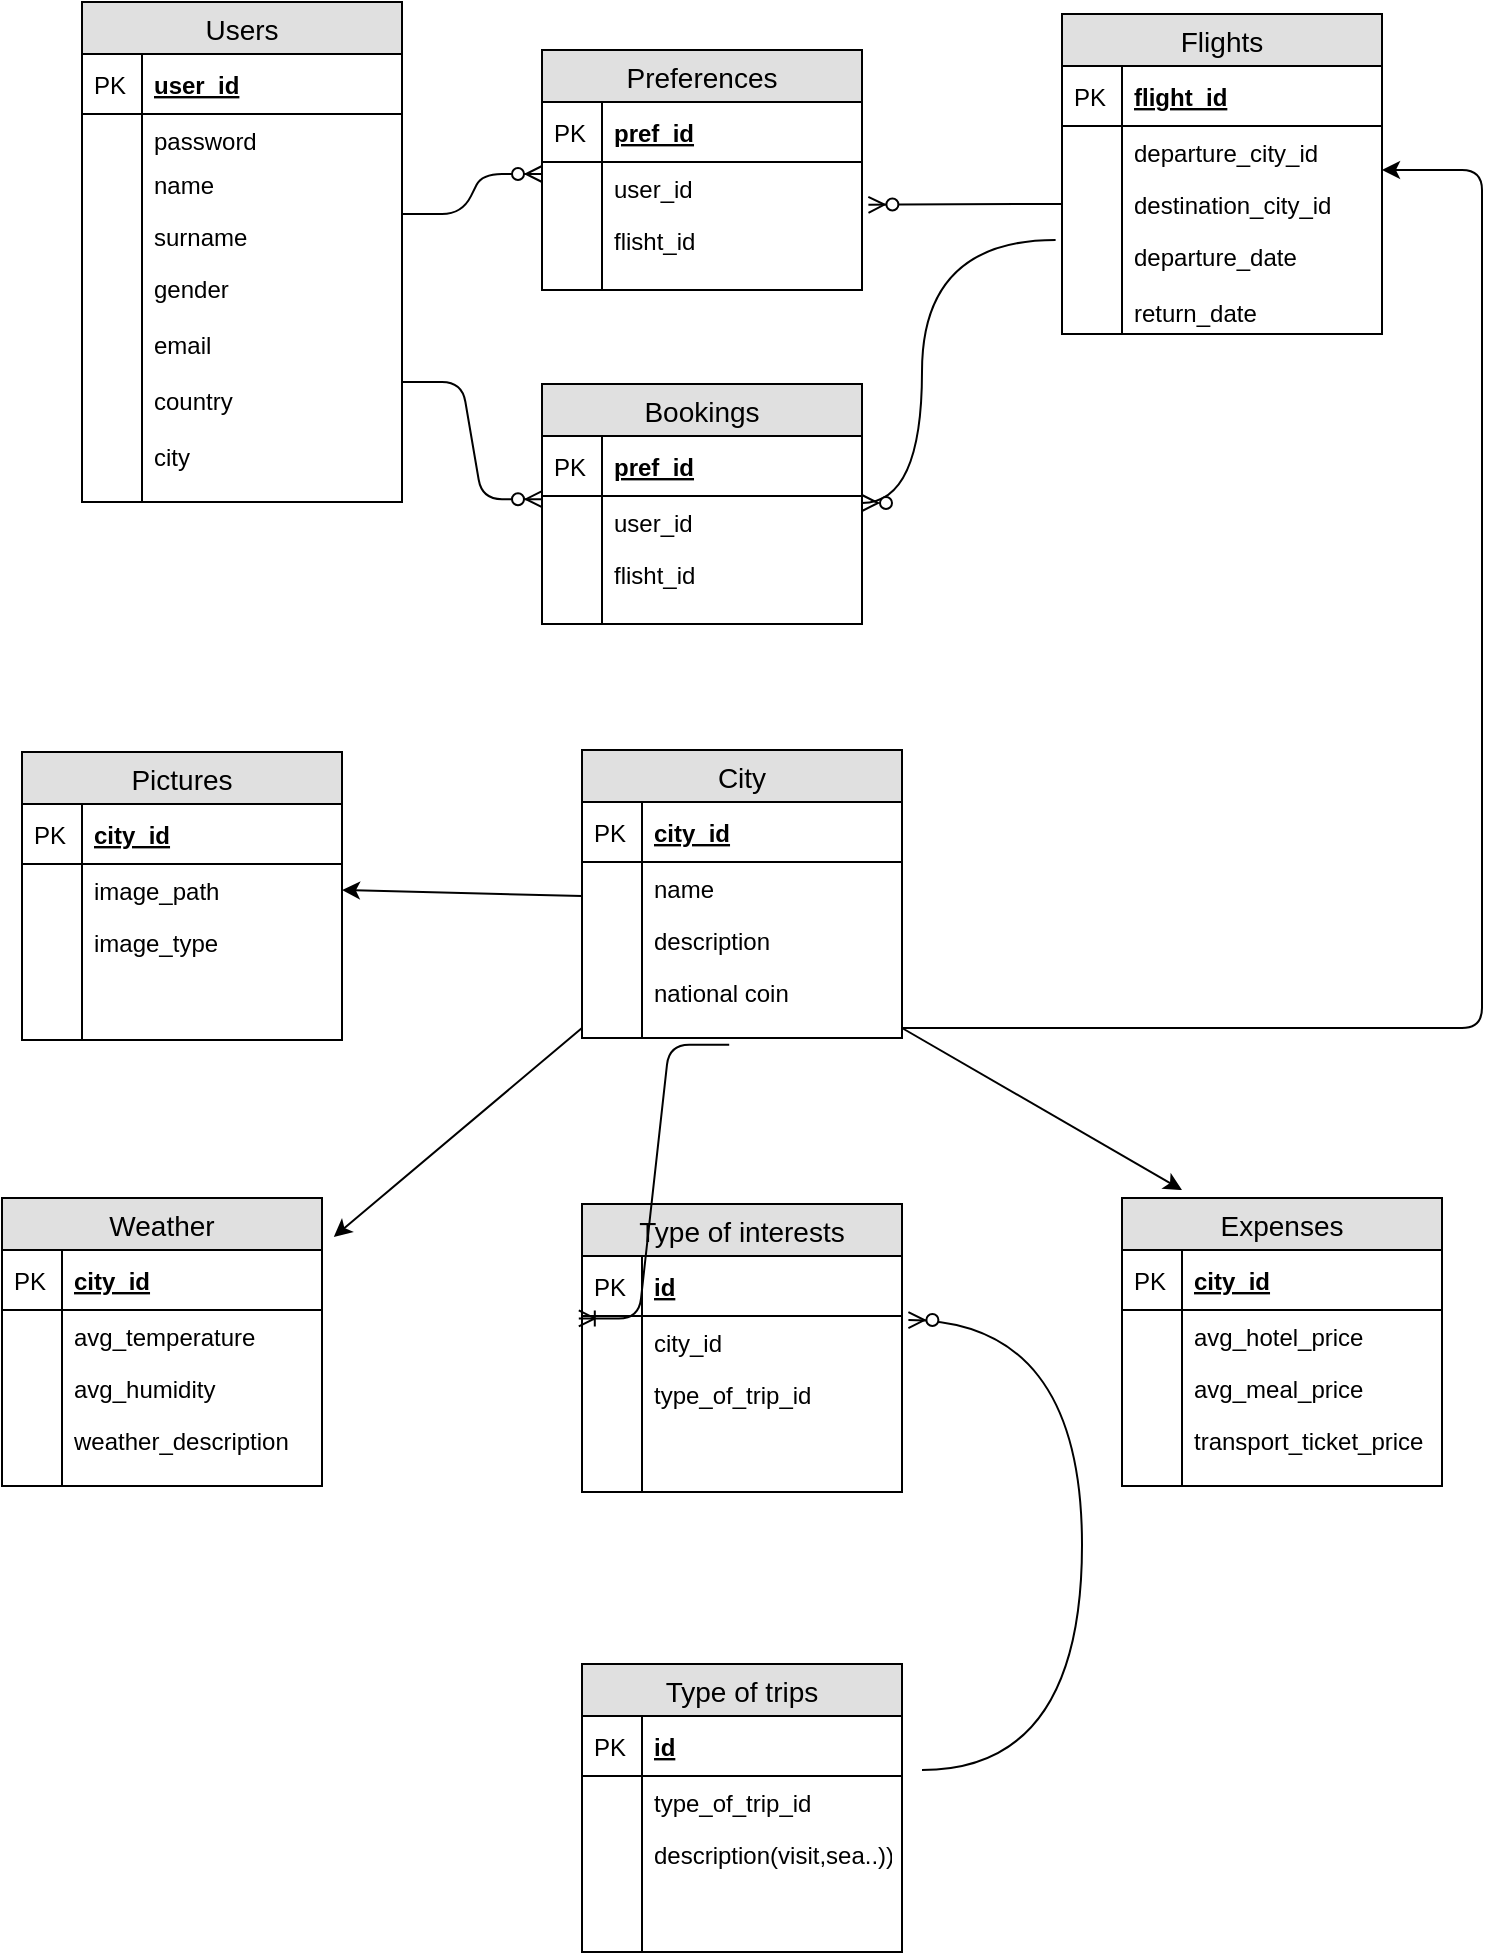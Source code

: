 <mxfile version="10.6.1" type="github"><diagram id="uZZvpH7eT4qWr32Du0YV" name="Page-1"><mxGraphModel dx="1014" dy="533" grid="1" gridSize="10" guides="1" tooltips="1" connect="1" arrows="1" fold="1" page="1" pageScale="1" pageWidth="850" pageHeight="1100" math="0" shadow="0"><root><mxCell id="0"/><mxCell id="1" parent="0"/><mxCell id="vDoMKCP4QhVH-nQH1skI-1" value="Users" style="swimlane;fontStyle=0;childLayout=stackLayout;horizontal=1;startSize=26;fillColor=#e0e0e0;horizontalStack=0;resizeParent=1;resizeParentMax=0;resizeLast=0;collapsible=1;marginBottom=0;swimlaneFillColor=#ffffff;align=center;fontSize=14;" vertex="1" parent="1"><mxGeometry x="140" y="76" width="160" height="250" as="geometry"/></mxCell><mxCell id="vDoMKCP4QhVH-nQH1skI-2" value="user_id" style="shape=partialRectangle;top=0;left=0;right=0;bottom=1;align=left;verticalAlign=middle;fillColor=none;spacingLeft=34;spacingRight=4;overflow=hidden;rotatable=0;points=[[0,0.5],[1,0.5]];portConstraint=eastwest;dropTarget=0;fontStyle=5;fontSize=12;" vertex="1" parent="vDoMKCP4QhVH-nQH1skI-1"><mxGeometry y="26" width="160" height="30" as="geometry"/></mxCell><mxCell id="vDoMKCP4QhVH-nQH1skI-3" value="PK" style="shape=partialRectangle;top=0;left=0;bottom=0;fillColor=none;align=left;verticalAlign=middle;spacingLeft=4;spacingRight=4;overflow=hidden;rotatable=0;points=[];portConstraint=eastwest;part=1;fontSize=12;" vertex="1" connectable="0" parent="vDoMKCP4QhVH-nQH1skI-2"><mxGeometry width="30" height="30" as="geometry"/></mxCell><mxCell id="vDoMKCP4QhVH-nQH1skI-4" value="password" style="shape=partialRectangle;top=0;left=0;right=0;bottom=0;align=left;verticalAlign=top;fillColor=none;spacingLeft=34;spacingRight=4;overflow=hidden;rotatable=0;points=[[0,0.5],[1,0.5]];portConstraint=eastwest;dropTarget=0;fontSize=12;" vertex="1" parent="vDoMKCP4QhVH-nQH1skI-1"><mxGeometry y="56" width="160" height="22" as="geometry"/></mxCell><mxCell id="vDoMKCP4QhVH-nQH1skI-5" value="" style="shape=partialRectangle;top=0;left=0;bottom=0;fillColor=none;align=left;verticalAlign=top;spacingLeft=4;spacingRight=4;overflow=hidden;rotatable=0;points=[];portConstraint=eastwest;part=1;fontSize=12;" vertex="1" connectable="0" parent="vDoMKCP4QhVH-nQH1skI-4"><mxGeometry width="30" height="22" as="geometry"/></mxCell><mxCell id="vDoMKCP4QhVH-nQH1skI-6" value="name" style="shape=partialRectangle;top=0;left=0;right=0;bottom=0;align=left;verticalAlign=top;fillColor=none;spacingLeft=34;spacingRight=4;overflow=hidden;rotatable=0;points=[[0,0.5],[1,0.5]];portConstraint=eastwest;dropTarget=0;fontSize=12;" vertex="1" parent="vDoMKCP4QhVH-nQH1skI-1"><mxGeometry y="78" width="160" height="26" as="geometry"/></mxCell><mxCell id="vDoMKCP4QhVH-nQH1skI-7" value="" style="shape=partialRectangle;top=0;left=0;bottom=0;fillColor=none;align=left;verticalAlign=top;spacingLeft=4;spacingRight=4;overflow=hidden;rotatable=0;points=[];portConstraint=eastwest;part=1;fontSize=12;" vertex="1" connectable="0" parent="vDoMKCP4QhVH-nQH1skI-6"><mxGeometry width="30" height="26" as="geometry"/></mxCell><mxCell id="vDoMKCP4QhVH-nQH1skI-8" value="surname" style="shape=partialRectangle;top=0;left=0;right=0;bottom=0;align=left;verticalAlign=top;fillColor=none;spacingLeft=34;spacingRight=4;overflow=hidden;rotatable=0;points=[[0,0.5],[1,0.5]];portConstraint=eastwest;dropTarget=0;fontSize=12;" vertex="1" parent="vDoMKCP4QhVH-nQH1skI-1"><mxGeometry y="104" width="160" height="26" as="geometry"/></mxCell><mxCell id="vDoMKCP4QhVH-nQH1skI-9" value="" style="shape=partialRectangle;top=0;left=0;bottom=0;fillColor=none;align=left;verticalAlign=top;spacingLeft=4;spacingRight=4;overflow=hidden;rotatable=0;points=[];portConstraint=eastwest;part=1;fontSize=12;" vertex="1" connectable="0" parent="vDoMKCP4QhVH-nQH1skI-8"><mxGeometry width="30" height="26" as="geometry"/></mxCell><mxCell id="vDoMKCP4QhVH-nQH1skI-10" value="gender&#10;&#10;email&#10;&#10;country&#10;&#10;city&#10;" style="shape=partialRectangle;top=0;left=0;right=0;bottom=0;align=left;verticalAlign=top;fillColor=none;spacingLeft=34;spacingRight=4;overflow=hidden;rotatable=0;points=[[0,0.5],[1,0.5]];portConstraint=eastwest;dropTarget=0;fontSize=12;" vertex="1" parent="vDoMKCP4QhVH-nQH1skI-1"><mxGeometry y="130" width="160" height="120" as="geometry"/></mxCell><mxCell id="vDoMKCP4QhVH-nQH1skI-11" value="" style="shape=partialRectangle;top=0;left=0;bottom=0;fillColor=none;align=left;verticalAlign=top;spacingLeft=4;spacingRight=4;overflow=hidden;rotatable=0;points=[];portConstraint=eastwest;part=1;fontSize=12;" vertex="1" connectable="0" parent="vDoMKCP4QhVH-nQH1skI-10"><mxGeometry width="30" height="120" as="geometry"/></mxCell><mxCell id="vDoMKCP4QhVH-nQH1skI-12" value="Preferences" style="swimlane;fontStyle=0;childLayout=stackLayout;horizontal=1;startSize=26;fillColor=#e0e0e0;horizontalStack=0;resizeParent=1;resizeParentMax=0;resizeLast=0;collapsible=1;marginBottom=0;swimlaneFillColor=#ffffff;align=center;fontSize=14;" vertex="1" parent="1"><mxGeometry x="370" y="100" width="160" height="120" as="geometry"/></mxCell><mxCell id="vDoMKCP4QhVH-nQH1skI-13" value="pref_id" style="shape=partialRectangle;top=0;left=0;right=0;bottom=1;align=left;verticalAlign=middle;fillColor=none;spacingLeft=34;spacingRight=4;overflow=hidden;rotatable=0;points=[[0,0.5],[1,0.5]];portConstraint=eastwest;dropTarget=0;fontStyle=5;fontSize=12;" vertex="1" parent="vDoMKCP4QhVH-nQH1skI-12"><mxGeometry y="26" width="160" height="30" as="geometry"/></mxCell><mxCell id="vDoMKCP4QhVH-nQH1skI-14" value="PK" style="shape=partialRectangle;top=0;left=0;bottom=0;fillColor=none;align=left;verticalAlign=middle;spacingLeft=4;spacingRight=4;overflow=hidden;rotatable=0;points=[];portConstraint=eastwest;part=1;fontSize=12;" vertex="1" connectable="0" parent="vDoMKCP4QhVH-nQH1skI-13"><mxGeometry width="30" height="30" as="geometry"/></mxCell><mxCell id="vDoMKCP4QhVH-nQH1skI-15" value="user_id" style="shape=partialRectangle;top=0;left=0;right=0;bottom=0;align=left;verticalAlign=top;fillColor=none;spacingLeft=34;spacingRight=4;overflow=hidden;rotatable=0;points=[[0,0.5],[1,0.5]];portConstraint=eastwest;dropTarget=0;fontSize=12;" vertex="1" parent="vDoMKCP4QhVH-nQH1skI-12"><mxGeometry y="56" width="160" height="26" as="geometry"/></mxCell><mxCell id="vDoMKCP4QhVH-nQH1skI-16" value="" style="shape=partialRectangle;top=0;left=0;bottom=0;fillColor=none;align=left;verticalAlign=top;spacingLeft=4;spacingRight=4;overflow=hidden;rotatable=0;points=[];portConstraint=eastwest;part=1;fontSize=12;" vertex="1" connectable="0" parent="vDoMKCP4QhVH-nQH1skI-15"><mxGeometry width="30" height="26" as="geometry"/></mxCell><mxCell id="vDoMKCP4QhVH-nQH1skI-17" value="flisht_id" style="shape=partialRectangle;top=0;left=0;right=0;bottom=0;align=left;verticalAlign=top;fillColor=none;spacingLeft=34;spacingRight=4;overflow=hidden;rotatable=0;points=[[0,0.5],[1,0.5]];portConstraint=eastwest;dropTarget=0;fontSize=12;" vertex="1" parent="vDoMKCP4QhVH-nQH1skI-12"><mxGeometry y="82" width="160" height="26" as="geometry"/></mxCell><mxCell id="vDoMKCP4QhVH-nQH1skI-18" value="" style="shape=partialRectangle;top=0;left=0;bottom=0;fillColor=none;align=left;verticalAlign=top;spacingLeft=4;spacingRight=4;overflow=hidden;rotatable=0;points=[];portConstraint=eastwest;part=1;fontSize=12;" vertex="1" connectable="0" parent="vDoMKCP4QhVH-nQH1skI-17"><mxGeometry width="30" height="26" as="geometry"/></mxCell><mxCell id="vDoMKCP4QhVH-nQH1skI-19" value="" style="shape=partialRectangle;top=0;left=0;right=0;bottom=0;align=left;verticalAlign=top;fillColor=none;spacingLeft=34;spacingRight=4;overflow=hidden;rotatable=0;points=[[0,0.5],[1,0.5]];portConstraint=eastwest;dropTarget=0;fontSize=12;" vertex="1" parent="vDoMKCP4QhVH-nQH1skI-12"><mxGeometry y="108" width="160" height="2" as="geometry"/></mxCell><mxCell id="vDoMKCP4QhVH-nQH1skI-20" value="" style="shape=partialRectangle;top=0;left=0;bottom=0;fillColor=none;align=left;verticalAlign=top;spacingLeft=4;spacingRight=4;overflow=hidden;rotatable=0;points=[];portConstraint=eastwest;part=1;fontSize=12;" vertex="1" connectable="0" parent="vDoMKCP4QhVH-nQH1skI-19"><mxGeometry width="30" height="2" as="geometry"/></mxCell><mxCell id="vDoMKCP4QhVH-nQH1skI-21" value="" style="shape=partialRectangle;top=0;left=0;right=0;bottom=0;align=left;verticalAlign=top;fillColor=none;spacingLeft=34;spacingRight=4;overflow=hidden;rotatable=0;points=[[0,0.5],[1,0.5]];portConstraint=eastwest;dropTarget=0;fontSize=12;" vertex="1" parent="vDoMKCP4QhVH-nQH1skI-12"><mxGeometry y="110" width="160" height="10" as="geometry"/></mxCell><mxCell id="vDoMKCP4QhVH-nQH1skI-22" value="" style="shape=partialRectangle;top=0;left=0;bottom=0;fillColor=none;align=left;verticalAlign=top;spacingLeft=4;spacingRight=4;overflow=hidden;rotatable=0;points=[];portConstraint=eastwest;part=1;fontSize=12;" vertex="1" connectable="0" parent="vDoMKCP4QhVH-nQH1skI-21"><mxGeometry width="30" height="10" as="geometry"/></mxCell><mxCell id="vDoMKCP4QhVH-nQH1skI-23" value="Flights" style="swimlane;fontStyle=0;childLayout=stackLayout;horizontal=1;startSize=26;fillColor=#e0e0e0;horizontalStack=0;resizeParent=1;resizeParentMax=0;resizeLast=0;collapsible=1;marginBottom=0;swimlaneFillColor=#ffffff;align=center;fontSize=14;" vertex="1" parent="1"><mxGeometry x="630" y="82" width="160" height="160" as="geometry"/></mxCell><mxCell id="vDoMKCP4QhVH-nQH1skI-24" value="flight_id" style="shape=partialRectangle;top=0;left=0;right=0;bottom=1;align=left;verticalAlign=middle;fillColor=none;spacingLeft=34;spacingRight=4;overflow=hidden;rotatable=0;points=[[0,0.5],[1,0.5]];portConstraint=eastwest;dropTarget=0;fontStyle=5;fontSize=12;" vertex="1" parent="vDoMKCP4QhVH-nQH1skI-23"><mxGeometry y="26" width="160" height="30" as="geometry"/></mxCell><mxCell id="vDoMKCP4QhVH-nQH1skI-25" value="PK" style="shape=partialRectangle;top=0;left=0;bottom=0;fillColor=none;align=left;verticalAlign=middle;spacingLeft=4;spacingRight=4;overflow=hidden;rotatable=0;points=[];portConstraint=eastwest;part=1;fontSize=12;" vertex="1" connectable="0" parent="vDoMKCP4QhVH-nQH1skI-24"><mxGeometry width="30" height="30" as="geometry"/></mxCell><mxCell id="vDoMKCP4QhVH-nQH1skI-26" value="departure_city_id" style="shape=partialRectangle;top=0;left=0;right=0;bottom=0;align=left;verticalAlign=top;fillColor=none;spacingLeft=34;spacingRight=4;overflow=hidden;rotatable=0;points=[[0,0.5],[1,0.5]];portConstraint=eastwest;dropTarget=0;fontSize=12;" vertex="1" parent="vDoMKCP4QhVH-nQH1skI-23"><mxGeometry y="56" width="160" height="26" as="geometry"/></mxCell><mxCell id="vDoMKCP4QhVH-nQH1skI-27" value="" style="shape=partialRectangle;top=0;left=0;bottom=0;fillColor=none;align=left;verticalAlign=top;spacingLeft=4;spacingRight=4;overflow=hidden;rotatable=0;points=[];portConstraint=eastwest;part=1;fontSize=12;" vertex="1" connectable="0" parent="vDoMKCP4QhVH-nQH1skI-26"><mxGeometry width="30" height="26" as="geometry"/></mxCell><mxCell id="vDoMKCP4QhVH-nQH1skI-28" value="destination_city_id" style="shape=partialRectangle;top=0;left=0;right=0;bottom=0;align=left;verticalAlign=top;fillColor=none;spacingLeft=34;spacingRight=4;overflow=hidden;rotatable=0;points=[[0,0.5],[1,0.5]];portConstraint=eastwest;dropTarget=0;fontSize=12;" vertex="1" parent="vDoMKCP4QhVH-nQH1skI-23"><mxGeometry y="82" width="160" height="26" as="geometry"/></mxCell><mxCell id="vDoMKCP4QhVH-nQH1skI-29" value="" style="shape=partialRectangle;top=0;left=0;bottom=0;fillColor=none;align=left;verticalAlign=top;spacingLeft=4;spacingRight=4;overflow=hidden;rotatable=0;points=[];portConstraint=eastwest;part=1;fontSize=12;" vertex="1" connectable="0" parent="vDoMKCP4QhVH-nQH1skI-28"><mxGeometry width="30" height="26" as="geometry"/></mxCell><mxCell id="vDoMKCP4QhVH-nQH1skI-30" value="departure_date&#10;&#10;return_date&#10;" style="shape=partialRectangle;top=0;left=0;right=0;bottom=0;align=left;verticalAlign=top;fillColor=none;spacingLeft=34;spacingRight=4;overflow=hidden;rotatable=0;points=[[0,0.5],[1,0.5]];portConstraint=eastwest;dropTarget=0;fontSize=12;" vertex="1" parent="vDoMKCP4QhVH-nQH1skI-23"><mxGeometry y="108" width="160" height="52" as="geometry"/></mxCell><mxCell id="vDoMKCP4QhVH-nQH1skI-31" value="" style="shape=partialRectangle;top=0;left=0;bottom=0;fillColor=none;align=left;verticalAlign=top;spacingLeft=4;spacingRight=4;overflow=hidden;rotatable=0;points=[];portConstraint=eastwest;part=1;fontSize=12;" vertex="1" connectable="0" parent="vDoMKCP4QhVH-nQH1skI-30"><mxGeometry width="30" height="52" as="geometry"/></mxCell><mxCell id="vDoMKCP4QhVH-nQH1skI-46" value="" style="edgeStyle=entityRelationEdgeStyle;fontSize=12;html=1;endArrow=ERzeroToMany;endFill=1;" edge="1" parent="1"><mxGeometry width="100" height="100" relative="1" as="geometry"><mxPoint x="300" y="182" as="sourcePoint"/><mxPoint x="370" y="162" as="targetPoint"/></mxGeometry></mxCell><mxCell id="vDoMKCP4QhVH-nQH1skI-50" value="" style="fontSize=12;html=1;endArrow=ERzeroToMany;endFill=1;edgeStyle=orthogonalEdgeStyle;curved=1;entryX=1.02;entryY=0.823;entryDx=0;entryDy=0;entryPerimeter=0;exitX=0;exitY=0.5;exitDx=0;exitDy=0;" edge="1" parent="1" source="vDoMKCP4QhVH-nQH1skI-28" target="vDoMKCP4QhVH-nQH1skI-15"><mxGeometry width="100" height="100" relative="1" as="geometry"><mxPoint x="540" y="340" as="sourcePoint"/><mxPoint x="560" y="290" as="targetPoint"/><Array as="points"><mxPoint x="570" y="177"/><mxPoint x="570" y="177"/></Array></mxGeometry></mxCell><mxCell id="vDoMKCP4QhVH-nQH1skI-55" value="City" style="swimlane;fontStyle=0;childLayout=stackLayout;horizontal=1;startSize=26;fillColor=#e0e0e0;horizontalStack=0;resizeParent=1;resizeParentMax=0;resizeLast=0;collapsible=1;marginBottom=0;swimlaneFillColor=#ffffff;align=center;fontSize=14;" vertex="1" parent="1"><mxGeometry x="390" y="450" width="160" height="144" as="geometry"/></mxCell><mxCell id="vDoMKCP4QhVH-nQH1skI-56" value="city_id" style="shape=partialRectangle;top=0;left=0;right=0;bottom=1;align=left;verticalAlign=middle;fillColor=none;spacingLeft=34;spacingRight=4;overflow=hidden;rotatable=0;points=[[0,0.5],[1,0.5]];portConstraint=eastwest;dropTarget=0;fontStyle=5;fontSize=12;" vertex="1" parent="vDoMKCP4QhVH-nQH1skI-55"><mxGeometry y="26" width="160" height="30" as="geometry"/></mxCell><mxCell id="vDoMKCP4QhVH-nQH1skI-57" value="PK" style="shape=partialRectangle;top=0;left=0;bottom=0;fillColor=none;align=left;verticalAlign=middle;spacingLeft=4;spacingRight=4;overflow=hidden;rotatable=0;points=[];portConstraint=eastwest;part=1;fontSize=12;" vertex="1" connectable="0" parent="vDoMKCP4QhVH-nQH1skI-56"><mxGeometry width="30" height="30" as="geometry"/></mxCell><mxCell id="vDoMKCP4QhVH-nQH1skI-58" value="name" style="shape=partialRectangle;top=0;left=0;right=0;bottom=0;align=left;verticalAlign=top;fillColor=none;spacingLeft=34;spacingRight=4;overflow=hidden;rotatable=0;points=[[0,0.5],[1,0.5]];portConstraint=eastwest;dropTarget=0;fontSize=12;" vertex="1" parent="vDoMKCP4QhVH-nQH1skI-55"><mxGeometry y="56" width="160" height="26" as="geometry"/></mxCell><mxCell id="vDoMKCP4QhVH-nQH1skI-59" value="" style="shape=partialRectangle;top=0;left=0;bottom=0;fillColor=none;align=left;verticalAlign=top;spacingLeft=4;spacingRight=4;overflow=hidden;rotatable=0;points=[];portConstraint=eastwest;part=1;fontSize=12;" vertex="1" connectable="0" parent="vDoMKCP4QhVH-nQH1skI-58"><mxGeometry width="30" height="26" as="geometry"/></mxCell><mxCell id="vDoMKCP4QhVH-nQH1skI-60" value="description" style="shape=partialRectangle;top=0;left=0;right=0;bottom=0;align=left;verticalAlign=top;fillColor=none;spacingLeft=34;spacingRight=4;overflow=hidden;rotatable=0;points=[[0,0.5],[1,0.5]];portConstraint=eastwest;dropTarget=0;fontSize=12;" vertex="1" parent="vDoMKCP4QhVH-nQH1skI-55"><mxGeometry y="82" width="160" height="26" as="geometry"/></mxCell><mxCell id="vDoMKCP4QhVH-nQH1skI-61" value="" style="shape=partialRectangle;top=0;left=0;bottom=0;fillColor=none;align=left;verticalAlign=top;spacingLeft=4;spacingRight=4;overflow=hidden;rotatable=0;points=[];portConstraint=eastwest;part=1;fontSize=12;" vertex="1" connectable="0" parent="vDoMKCP4QhVH-nQH1skI-60"><mxGeometry width="30" height="26" as="geometry"/></mxCell><mxCell id="vDoMKCP4QhVH-nQH1skI-62" value="national coin" style="shape=partialRectangle;top=0;left=0;right=0;bottom=0;align=left;verticalAlign=top;fillColor=none;spacingLeft=34;spacingRight=4;overflow=hidden;rotatable=0;points=[[0,0.5],[1,0.5]];portConstraint=eastwest;dropTarget=0;fontSize=12;" vertex="1" parent="vDoMKCP4QhVH-nQH1skI-55"><mxGeometry y="108" width="160" height="26" as="geometry"/></mxCell><mxCell id="vDoMKCP4QhVH-nQH1skI-63" value="" style="shape=partialRectangle;top=0;left=0;bottom=0;fillColor=none;align=left;verticalAlign=top;spacingLeft=4;spacingRight=4;overflow=hidden;rotatable=0;points=[];portConstraint=eastwest;part=1;fontSize=12;" vertex="1" connectable="0" parent="vDoMKCP4QhVH-nQH1skI-62"><mxGeometry width="30" height="26" as="geometry"/></mxCell><mxCell id="vDoMKCP4QhVH-nQH1skI-64" value="" style="shape=partialRectangle;top=0;left=0;right=0;bottom=0;align=left;verticalAlign=top;fillColor=none;spacingLeft=34;spacingRight=4;overflow=hidden;rotatable=0;points=[[0,0.5],[1,0.5]];portConstraint=eastwest;dropTarget=0;fontSize=12;" vertex="1" parent="vDoMKCP4QhVH-nQH1skI-55"><mxGeometry y="134" width="160" height="10" as="geometry"/></mxCell><mxCell id="vDoMKCP4QhVH-nQH1skI-65" value="" style="shape=partialRectangle;top=0;left=0;bottom=0;fillColor=none;align=left;verticalAlign=top;spacingLeft=4;spacingRight=4;overflow=hidden;rotatable=0;points=[];portConstraint=eastwest;part=1;fontSize=12;" vertex="1" connectable="0" parent="vDoMKCP4QhVH-nQH1skI-64"><mxGeometry width="30" height="10" as="geometry"/></mxCell><mxCell id="vDoMKCP4QhVH-nQH1skI-66" value="Bookings" style="swimlane;fontStyle=0;childLayout=stackLayout;horizontal=1;startSize=26;fillColor=#e0e0e0;horizontalStack=0;resizeParent=1;resizeParentMax=0;resizeLast=0;collapsible=1;marginBottom=0;swimlaneFillColor=#ffffff;align=center;fontSize=14;" vertex="1" parent="1"><mxGeometry x="370" y="267" width="160" height="120" as="geometry"/></mxCell><mxCell id="vDoMKCP4QhVH-nQH1skI-67" value="pref_id" style="shape=partialRectangle;top=0;left=0;right=0;bottom=1;align=left;verticalAlign=middle;fillColor=none;spacingLeft=34;spacingRight=4;overflow=hidden;rotatable=0;points=[[0,0.5],[1,0.5]];portConstraint=eastwest;dropTarget=0;fontStyle=5;fontSize=12;" vertex="1" parent="vDoMKCP4QhVH-nQH1skI-66"><mxGeometry y="26" width="160" height="30" as="geometry"/></mxCell><mxCell id="vDoMKCP4QhVH-nQH1skI-68" value="PK" style="shape=partialRectangle;top=0;left=0;bottom=0;fillColor=none;align=left;verticalAlign=middle;spacingLeft=4;spacingRight=4;overflow=hidden;rotatable=0;points=[];portConstraint=eastwest;part=1;fontSize=12;" vertex="1" connectable="0" parent="vDoMKCP4QhVH-nQH1skI-67"><mxGeometry width="30" height="30" as="geometry"/></mxCell><mxCell id="vDoMKCP4QhVH-nQH1skI-69" value="user_id" style="shape=partialRectangle;top=0;left=0;right=0;bottom=0;align=left;verticalAlign=top;fillColor=none;spacingLeft=34;spacingRight=4;overflow=hidden;rotatable=0;points=[[0,0.5],[1,0.5]];portConstraint=eastwest;dropTarget=0;fontSize=12;" vertex="1" parent="vDoMKCP4QhVH-nQH1skI-66"><mxGeometry y="56" width="160" height="26" as="geometry"/></mxCell><mxCell id="vDoMKCP4QhVH-nQH1skI-70" value="" style="shape=partialRectangle;top=0;left=0;bottom=0;fillColor=none;align=left;verticalAlign=top;spacingLeft=4;spacingRight=4;overflow=hidden;rotatable=0;points=[];portConstraint=eastwest;part=1;fontSize=12;" vertex="1" connectable="0" parent="vDoMKCP4QhVH-nQH1skI-69"><mxGeometry width="30" height="26" as="geometry"/></mxCell><mxCell id="vDoMKCP4QhVH-nQH1skI-71" value="flisht_id" style="shape=partialRectangle;top=0;left=0;right=0;bottom=0;align=left;verticalAlign=top;fillColor=none;spacingLeft=34;spacingRight=4;overflow=hidden;rotatable=0;points=[[0,0.5],[1,0.5]];portConstraint=eastwest;dropTarget=0;fontSize=12;" vertex="1" parent="vDoMKCP4QhVH-nQH1skI-66"><mxGeometry y="82" width="160" height="26" as="geometry"/></mxCell><mxCell id="vDoMKCP4QhVH-nQH1skI-72" value="" style="shape=partialRectangle;top=0;left=0;bottom=0;fillColor=none;align=left;verticalAlign=top;spacingLeft=4;spacingRight=4;overflow=hidden;rotatable=0;points=[];portConstraint=eastwest;part=1;fontSize=12;" vertex="1" connectable="0" parent="vDoMKCP4QhVH-nQH1skI-71"><mxGeometry width="30" height="26" as="geometry"/></mxCell><mxCell id="vDoMKCP4QhVH-nQH1skI-73" value="" style="shape=partialRectangle;top=0;left=0;right=0;bottom=0;align=left;verticalAlign=top;fillColor=none;spacingLeft=34;spacingRight=4;overflow=hidden;rotatable=0;points=[[0,0.5],[1,0.5]];portConstraint=eastwest;dropTarget=0;fontSize=12;" vertex="1" parent="vDoMKCP4QhVH-nQH1skI-66"><mxGeometry y="108" width="160" height="2" as="geometry"/></mxCell><mxCell id="vDoMKCP4QhVH-nQH1skI-74" value="" style="shape=partialRectangle;top=0;left=0;bottom=0;fillColor=none;align=left;verticalAlign=top;spacingLeft=4;spacingRight=4;overflow=hidden;rotatable=0;points=[];portConstraint=eastwest;part=1;fontSize=12;" vertex="1" connectable="0" parent="vDoMKCP4QhVH-nQH1skI-73"><mxGeometry width="30" height="2" as="geometry"/></mxCell><mxCell id="vDoMKCP4QhVH-nQH1skI-75" value="" style="shape=partialRectangle;top=0;left=0;right=0;bottom=0;align=left;verticalAlign=top;fillColor=none;spacingLeft=34;spacingRight=4;overflow=hidden;rotatable=0;points=[[0,0.5],[1,0.5]];portConstraint=eastwest;dropTarget=0;fontSize=12;" vertex="1" parent="vDoMKCP4QhVH-nQH1skI-66"><mxGeometry y="110" width="160" height="10" as="geometry"/></mxCell><mxCell id="vDoMKCP4QhVH-nQH1skI-76" value="" style="shape=partialRectangle;top=0;left=0;bottom=0;fillColor=none;align=left;verticalAlign=top;spacingLeft=4;spacingRight=4;overflow=hidden;rotatable=0;points=[];portConstraint=eastwest;part=1;fontSize=12;" vertex="1" connectable="0" parent="vDoMKCP4QhVH-nQH1skI-75"><mxGeometry width="30" height="10" as="geometry"/></mxCell><mxCell id="vDoMKCP4QhVH-nQH1skI-77" value="" style="edgeStyle=entityRelationEdgeStyle;fontSize=12;html=1;endArrow=ERzeroToMany;endFill=1;exitX=1;exitY=0.5;exitDx=0;exitDy=0;entryX=0;entryY=0.062;entryDx=0;entryDy=0;entryPerimeter=0;" edge="1" parent="1" source="vDoMKCP4QhVH-nQH1skI-10" target="vDoMKCP4QhVH-nQH1skI-69"><mxGeometry width="100" height="100" relative="1" as="geometry"><mxPoint x="350" y="290" as="sourcePoint"/><mxPoint x="420" y="270" as="targetPoint"/></mxGeometry></mxCell><mxCell id="vDoMKCP4QhVH-nQH1skI-79" value="" style="fontSize=12;html=1;endArrow=ERzeroToMany;endFill=1;edgeStyle=orthogonalEdgeStyle;curved=1;entryX=1.02;entryY=0.823;entryDx=0;entryDy=0;entryPerimeter=0;exitX=-0.02;exitY=0.096;exitDx=0;exitDy=0;exitPerimeter=0;" edge="1" parent="1" source="vDoMKCP4QhVH-nQH1skI-30"><mxGeometry width="100" height="100" relative="1" as="geometry"><mxPoint x="627" y="326.5" as="sourcePoint"/><mxPoint x="530" y="326.5" as="targetPoint"/><Array as="points"><mxPoint x="560" y="195"/><mxPoint x="560" y="327"/></Array></mxGeometry></mxCell><mxCell id="vDoMKCP4QhVH-nQH1skI-80" value="" style="edgeStyle=segmentEdgeStyle;endArrow=classic;html=1;exitX=1;exitY=0.5;exitDx=0;exitDy=0;" edge="1" parent="1" source="vDoMKCP4QhVH-nQH1skI-64"><mxGeometry width="50" height="50" relative="1" as="geometry"><mxPoint x="710" y="541" as="sourcePoint"/><mxPoint x="790" y="160" as="targetPoint"/><Array as="points"><mxPoint x="840" y="589"/><mxPoint x="840" y="160"/><mxPoint x="790" y="160"/></Array></mxGeometry></mxCell><mxCell id="vDoMKCP4QhVH-nQH1skI-83" value="Weather" style="swimlane;fontStyle=0;childLayout=stackLayout;horizontal=1;startSize=26;fillColor=#e0e0e0;horizontalStack=0;resizeParent=1;resizeParentMax=0;resizeLast=0;collapsible=1;marginBottom=0;swimlaneFillColor=#ffffff;align=center;fontSize=14;" vertex="1" parent="1"><mxGeometry x="100" y="674" width="160" height="144" as="geometry"/></mxCell><mxCell id="vDoMKCP4QhVH-nQH1skI-84" value="city_id" style="shape=partialRectangle;top=0;left=0;right=0;bottom=1;align=left;verticalAlign=middle;fillColor=none;spacingLeft=34;spacingRight=4;overflow=hidden;rotatable=0;points=[[0,0.5],[1,0.5]];portConstraint=eastwest;dropTarget=0;fontStyle=5;fontSize=12;" vertex="1" parent="vDoMKCP4QhVH-nQH1skI-83"><mxGeometry y="26" width="160" height="30" as="geometry"/></mxCell><mxCell id="vDoMKCP4QhVH-nQH1skI-85" value="PK" style="shape=partialRectangle;top=0;left=0;bottom=0;fillColor=none;align=left;verticalAlign=middle;spacingLeft=4;spacingRight=4;overflow=hidden;rotatable=0;points=[];portConstraint=eastwest;part=1;fontSize=12;" vertex="1" connectable="0" parent="vDoMKCP4QhVH-nQH1skI-84"><mxGeometry width="30" height="30" as="geometry"/></mxCell><mxCell id="vDoMKCP4QhVH-nQH1skI-86" value="avg_temperature" style="shape=partialRectangle;top=0;left=0;right=0;bottom=0;align=left;verticalAlign=top;fillColor=none;spacingLeft=34;spacingRight=4;overflow=hidden;rotatable=0;points=[[0,0.5],[1,0.5]];portConstraint=eastwest;dropTarget=0;fontSize=12;" vertex="1" parent="vDoMKCP4QhVH-nQH1skI-83"><mxGeometry y="56" width="160" height="26" as="geometry"/></mxCell><mxCell id="vDoMKCP4QhVH-nQH1skI-87" value="" style="shape=partialRectangle;top=0;left=0;bottom=0;fillColor=none;align=left;verticalAlign=top;spacingLeft=4;spacingRight=4;overflow=hidden;rotatable=0;points=[];portConstraint=eastwest;part=1;fontSize=12;" vertex="1" connectable="0" parent="vDoMKCP4QhVH-nQH1skI-86"><mxGeometry width="30" height="26" as="geometry"/></mxCell><mxCell id="vDoMKCP4QhVH-nQH1skI-88" value="avg_humidity" style="shape=partialRectangle;top=0;left=0;right=0;bottom=0;align=left;verticalAlign=top;fillColor=none;spacingLeft=34;spacingRight=4;overflow=hidden;rotatable=0;points=[[0,0.5],[1,0.5]];portConstraint=eastwest;dropTarget=0;fontSize=12;" vertex="1" parent="vDoMKCP4QhVH-nQH1skI-83"><mxGeometry y="82" width="160" height="26" as="geometry"/></mxCell><mxCell id="vDoMKCP4QhVH-nQH1skI-89" value="" style="shape=partialRectangle;top=0;left=0;bottom=0;fillColor=none;align=left;verticalAlign=top;spacingLeft=4;spacingRight=4;overflow=hidden;rotatable=0;points=[];portConstraint=eastwest;part=1;fontSize=12;" vertex="1" connectable="0" parent="vDoMKCP4QhVH-nQH1skI-88"><mxGeometry width="30" height="26" as="geometry"/></mxCell><mxCell id="vDoMKCP4QhVH-nQH1skI-90" value="weather_description" style="shape=partialRectangle;top=0;left=0;right=0;bottom=0;align=left;verticalAlign=top;fillColor=none;spacingLeft=34;spacingRight=4;overflow=hidden;rotatable=0;points=[[0,0.5],[1,0.5]];portConstraint=eastwest;dropTarget=0;fontSize=12;" vertex="1" parent="vDoMKCP4QhVH-nQH1skI-83"><mxGeometry y="108" width="160" height="26" as="geometry"/></mxCell><mxCell id="vDoMKCP4QhVH-nQH1skI-91" value="" style="shape=partialRectangle;top=0;left=0;bottom=0;fillColor=none;align=left;verticalAlign=top;spacingLeft=4;spacingRight=4;overflow=hidden;rotatable=0;points=[];portConstraint=eastwest;part=1;fontSize=12;" vertex="1" connectable="0" parent="vDoMKCP4QhVH-nQH1skI-90"><mxGeometry width="30" height="26" as="geometry"/></mxCell><mxCell id="vDoMKCP4QhVH-nQH1skI-92" value="" style="shape=partialRectangle;top=0;left=0;right=0;bottom=0;align=left;verticalAlign=top;fillColor=none;spacingLeft=34;spacingRight=4;overflow=hidden;rotatable=0;points=[[0,0.5],[1,0.5]];portConstraint=eastwest;dropTarget=0;fontSize=12;" vertex="1" parent="vDoMKCP4QhVH-nQH1skI-83"><mxGeometry y="134" width="160" height="10" as="geometry"/></mxCell><mxCell id="vDoMKCP4QhVH-nQH1skI-93" value="" style="shape=partialRectangle;top=0;left=0;bottom=0;fillColor=none;align=left;verticalAlign=top;spacingLeft=4;spacingRight=4;overflow=hidden;rotatable=0;points=[];portConstraint=eastwest;part=1;fontSize=12;" vertex="1" connectable="0" parent="vDoMKCP4QhVH-nQH1skI-92"><mxGeometry width="30" height="10" as="geometry"/></mxCell><mxCell id="vDoMKCP4QhVH-nQH1skI-94" value="Expenses" style="swimlane;fontStyle=0;childLayout=stackLayout;horizontal=1;startSize=26;fillColor=#e0e0e0;horizontalStack=0;resizeParent=1;resizeParentMax=0;resizeLast=0;collapsible=1;marginBottom=0;swimlaneFillColor=#ffffff;align=center;fontSize=14;" vertex="1" parent="1"><mxGeometry x="660" y="674" width="160" height="144" as="geometry"/></mxCell><mxCell id="vDoMKCP4QhVH-nQH1skI-95" value="city_id" style="shape=partialRectangle;top=0;left=0;right=0;bottom=1;align=left;verticalAlign=middle;fillColor=none;spacingLeft=34;spacingRight=4;overflow=hidden;rotatable=0;points=[[0,0.5],[1,0.5]];portConstraint=eastwest;dropTarget=0;fontStyle=5;fontSize=12;" vertex="1" parent="vDoMKCP4QhVH-nQH1skI-94"><mxGeometry y="26" width="160" height="30" as="geometry"/></mxCell><mxCell id="vDoMKCP4QhVH-nQH1skI-96" value="PK" style="shape=partialRectangle;top=0;left=0;bottom=0;fillColor=none;align=left;verticalAlign=middle;spacingLeft=4;spacingRight=4;overflow=hidden;rotatable=0;points=[];portConstraint=eastwest;part=1;fontSize=12;" vertex="1" connectable="0" parent="vDoMKCP4QhVH-nQH1skI-95"><mxGeometry width="30" height="30" as="geometry"/></mxCell><mxCell id="vDoMKCP4QhVH-nQH1skI-97" value="avg_hotel_price" style="shape=partialRectangle;top=0;left=0;right=0;bottom=0;align=left;verticalAlign=top;fillColor=none;spacingLeft=34;spacingRight=4;overflow=hidden;rotatable=0;points=[[0,0.5],[1,0.5]];portConstraint=eastwest;dropTarget=0;fontSize=12;" vertex="1" parent="vDoMKCP4QhVH-nQH1skI-94"><mxGeometry y="56" width="160" height="26" as="geometry"/></mxCell><mxCell id="vDoMKCP4QhVH-nQH1skI-98" value="" style="shape=partialRectangle;top=0;left=0;bottom=0;fillColor=none;align=left;verticalAlign=top;spacingLeft=4;spacingRight=4;overflow=hidden;rotatable=0;points=[];portConstraint=eastwest;part=1;fontSize=12;" vertex="1" connectable="0" parent="vDoMKCP4QhVH-nQH1skI-97"><mxGeometry width="30" height="26" as="geometry"/></mxCell><mxCell id="vDoMKCP4QhVH-nQH1skI-99" value="avg_meal_price" style="shape=partialRectangle;top=0;left=0;right=0;bottom=0;align=left;verticalAlign=top;fillColor=none;spacingLeft=34;spacingRight=4;overflow=hidden;rotatable=0;points=[[0,0.5],[1,0.5]];portConstraint=eastwest;dropTarget=0;fontSize=12;" vertex="1" parent="vDoMKCP4QhVH-nQH1skI-94"><mxGeometry y="82" width="160" height="26" as="geometry"/></mxCell><mxCell id="vDoMKCP4QhVH-nQH1skI-100" value="" style="shape=partialRectangle;top=0;left=0;bottom=0;fillColor=none;align=left;verticalAlign=top;spacingLeft=4;spacingRight=4;overflow=hidden;rotatable=0;points=[];portConstraint=eastwest;part=1;fontSize=12;" vertex="1" connectable="0" parent="vDoMKCP4QhVH-nQH1skI-99"><mxGeometry width="30" height="26" as="geometry"/></mxCell><mxCell id="vDoMKCP4QhVH-nQH1skI-101" value="transport_ticket_price" style="shape=partialRectangle;top=0;left=0;right=0;bottom=0;align=left;verticalAlign=top;fillColor=none;spacingLeft=34;spacingRight=4;overflow=hidden;rotatable=0;points=[[0,0.5],[1,0.5]];portConstraint=eastwest;dropTarget=0;fontSize=12;" vertex="1" parent="vDoMKCP4QhVH-nQH1skI-94"><mxGeometry y="108" width="160" height="26" as="geometry"/></mxCell><mxCell id="vDoMKCP4QhVH-nQH1skI-102" value="" style="shape=partialRectangle;top=0;left=0;bottom=0;fillColor=none;align=left;verticalAlign=top;spacingLeft=4;spacingRight=4;overflow=hidden;rotatable=0;points=[];portConstraint=eastwest;part=1;fontSize=12;" vertex="1" connectable="0" parent="vDoMKCP4QhVH-nQH1skI-101"><mxGeometry width="30" height="26" as="geometry"/></mxCell><mxCell id="vDoMKCP4QhVH-nQH1skI-103" value="" style="shape=partialRectangle;top=0;left=0;right=0;bottom=0;align=left;verticalAlign=top;fillColor=none;spacingLeft=34;spacingRight=4;overflow=hidden;rotatable=0;points=[[0,0.5],[1,0.5]];portConstraint=eastwest;dropTarget=0;fontSize=12;" vertex="1" parent="vDoMKCP4QhVH-nQH1skI-94"><mxGeometry y="134" width="160" height="10" as="geometry"/></mxCell><mxCell id="vDoMKCP4QhVH-nQH1skI-104" value="" style="shape=partialRectangle;top=0;left=0;bottom=0;fillColor=none;align=left;verticalAlign=top;spacingLeft=4;spacingRight=4;overflow=hidden;rotatable=0;points=[];portConstraint=eastwest;part=1;fontSize=12;" vertex="1" connectable="0" parent="vDoMKCP4QhVH-nQH1skI-103"><mxGeometry width="30" height="10" as="geometry"/></mxCell><mxCell id="vDoMKCP4QhVH-nQH1skI-106" value="Pictures" style="swimlane;fontStyle=0;childLayout=stackLayout;horizontal=1;startSize=26;fillColor=#e0e0e0;horizontalStack=0;resizeParent=1;resizeParentMax=0;resizeLast=0;collapsible=1;marginBottom=0;swimlaneFillColor=#ffffff;align=center;fontSize=14;" vertex="1" parent="1"><mxGeometry x="110" y="451" width="160" height="144" as="geometry"/></mxCell><mxCell id="vDoMKCP4QhVH-nQH1skI-107" value="city_id" style="shape=partialRectangle;top=0;left=0;right=0;bottom=1;align=left;verticalAlign=middle;fillColor=none;spacingLeft=34;spacingRight=4;overflow=hidden;rotatable=0;points=[[0,0.5],[1,0.5]];portConstraint=eastwest;dropTarget=0;fontStyle=5;fontSize=12;" vertex="1" parent="vDoMKCP4QhVH-nQH1skI-106"><mxGeometry y="26" width="160" height="30" as="geometry"/></mxCell><mxCell id="vDoMKCP4QhVH-nQH1skI-108" value="PK" style="shape=partialRectangle;top=0;left=0;bottom=0;fillColor=none;align=left;verticalAlign=middle;spacingLeft=4;spacingRight=4;overflow=hidden;rotatable=0;points=[];portConstraint=eastwest;part=1;fontSize=12;" vertex="1" connectable="0" parent="vDoMKCP4QhVH-nQH1skI-107"><mxGeometry width="30" height="30" as="geometry"/></mxCell><mxCell id="vDoMKCP4QhVH-nQH1skI-109" value="image_path" style="shape=partialRectangle;top=0;left=0;right=0;bottom=0;align=left;verticalAlign=top;fillColor=none;spacingLeft=34;spacingRight=4;overflow=hidden;rotatable=0;points=[[0,0.5],[1,0.5]];portConstraint=eastwest;dropTarget=0;fontSize=12;" vertex="1" parent="vDoMKCP4QhVH-nQH1skI-106"><mxGeometry y="56" width="160" height="26" as="geometry"/></mxCell><mxCell id="vDoMKCP4QhVH-nQH1skI-110" value="" style="shape=partialRectangle;top=0;left=0;bottom=0;fillColor=none;align=left;verticalAlign=top;spacingLeft=4;spacingRight=4;overflow=hidden;rotatable=0;points=[];portConstraint=eastwest;part=1;fontSize=12;" vertex="1" connectable="0" parent="vDoMKCP4QhVH-nQH1skI-109"><mxGeometry width="30" height="26" as="geometry"/></mxCell><mxCell id="vDoMKCP4QhVH-nQH1skI-111" value="image_type" style="shape=partialRectangle;top=0;left=0;right=0;bottom=0;align=left;verticalAlign=top;fillColor=none;spacingLeft=34;spacingRight=4;overflow=hidden;rotatable=0;points=[[0,0.5],[1,0.5]];portConstraint=eastwest;dropTarget=0;fontSize=12;" vertex="1" parent="vDoMKCP4QhVH-nQH1skI-106"><mxGeometry y="82" width="160" height="26" as="geometry"/></mxCell><mxCell id="vDoMKCP4QhVH-nQH1skI-112" value="" style="shape=partialRectangle;top=0;left=0;bottom=0;fillColor=none;align=left;verticalAlign=top;spacingLeft=4;spacingRight=4;overflow=hidden;rotatable=0;points=[];portConstraint=eastwest;part=1;fontSize=12;" vertex="1" connectable="0" parent="vDoMKCP4QhVH-nQH1skI-111"><mxGeometry width="30" height="26" as="geometry"/></mxCell><mxCell id="vDoMKCP4QhVH-nQH1skI-113" value="" style="shape=partialRectangle;top=0;left=0;right=0;bottom=0;align=left;verticalAlign=top;fillColor=none;spacingLeft=34;spacingRight=4;overflow=hidden;rotatable=0;points=[[0,0.5],[1,0.5]];portConstraint=eastwest;dropTarget=0;fontSize=12;" vertex="1" parent="vDoMKCP4QhVH-nQH1skI-106"><mxGeometry y="108" width="160" height="26" as="geometry"/></mxCell><mxCell id="vDoMKCP4QhVH-nQH1skI-114" value="" style="shape=partialRectangle;top=0;left=0;bottom=0;fillColor=none;align=left;verticalAlign=top;spacingLeft=4;spacingRight=4;overflow=hidden;rotatable=0;points=[];portConstraint=eastwest;part=1;fontSize=12;" vertex="1" connectable="0" parent="vDoMKCP4QhVH-nQH1skI-113"><mxGeometry width="30" height="26" as="geometry"/></mxCell><mxCell id="vDoMKCP4QhVH-nQH1skI-115" value="" style="shape=partialRectangle;top=0;left=0;right=0;bottom=0;align=left;verticalAlign=top;fillColor=none;spacingLeft=34;spacingRight=4;overflow=hidden;rotatable=0;points=[[0,0.5],[1,0.5]];portConstraint=eastwest;dropTarget=0;fontSize=12;" vertex="1" parent="vDoMKCP4QhVH-nQH1skI-106"><mxGeometry y="134" width="160" height="10" as="geometry"/></mxCell><mxCell id="vDoMKCP4QhVH-nQH1skI-116" value="" style="shape=partialRectangle;top=0;left=0;bottom=0;fillColor=none;align=left;verticalAlign=top;spacingLeft=4;spacingRight=4;overflow=hidden;rotatable=0;points=[];portConstraint=eastwest;part=1;fontSize=12;" vertex="1" connectable="0" parent="vDoMKCP4QhVH-nQH1skI-115"><mxGeometry width="30" height="10" as="geometry"/></mxCell><mxCell id="vDoMKCP4QhVH-nQH1skI-117" value="Type of interests" style="swimlane;fontStyle=0;childLayout=stackLayout;horizontal=1;startSize=26;fillColor=#e0e0e0;horizontalStack=0;resizeParent=1;resizeParentMax=0;resizeLast=0;collapsible=1;marginBottom=0;swimlaneFillColor=#ffffff;align=center;fontSize=14;" vertex="1" parent="1"><mxGeometry x="390" y="677" width="160" height="144" as="geometry"/></mxCell><mxCell id="vDoMKCP4QhVH-nQH1skI-118" value="id" style="shape=partialRectangle;top=0;left=0;right=0;bottom=1;align=left;verticalAlign=middle;fillColor=none;spacingLeft=34;spacingRight=4;overflow=hidden;rotatable=0;points=[[0,0.5],[1,0.5]];portConstraint=eastwest;dropTarget=0;fontStyle=5;fontSize=12;" vertex="1" parent="vDoMKCP4QhVH-nQH1skI-117"><mxGeometry y="26" width="160" height="30" as="geometry"/></mxCell><mxCell id="vDoMKCP4QhVH-nQH1skI-119" value="PK" style="shape=partialRectangle;top=0;left=0;bottom=0;fillColor=none;align=left;verticalAlign=middle;spacingLeft=4;spacingRight=4;overflow=hidden;rotatable=0;points=[];portConstraint=eastwest;part=1;fontSize=12;" vertex="1" connectable="0" parent="vDoMKCP4QhVH-nQH1skI-118"><mxGeometry width="30" height="30" as="geometry"/></mxCell><mxCell id="vDoMKCP4QhVH-nQH1skI-120" value="city_id" style="shape=partialRectangle;top=0;left=0;right=0;bottom=0;align=left;verticalAlign=top;fillColor=none;spacingLeft=34;spacingRight=4;overflow=hidden;rotatable=0;points=[[0,0.5],[1,0.5]];portConstraint=eastwest;dropTarget=0;fontSize=12;" vertex="1" parent="vDoMKCP4QhVH-nQH1skI-117"><mxGeometry y="56" width="160" height="26" as="geometry"/></mxCell><mxCell id="vDoMKCP4QhVH-nQH1skI-121" value="" style="shape=partialRectangle;top=0;left=0;bottom=0;fillColor=none;align=left;verticalAlign=top;spacingLeft=4;spacingRight=4;overflow=hidden;rotatable=0;points=[];portConstraint=eastwest;part=1;fontSize=12;" vertex="1" connectable="0" parent="vDoMKCP4QhVH-nQH1skI-120"><mxGeometry width="30" height="26" as="geometry"/></mxCell><mxCell id="vDoMKCP4QhVH-nQH1skI-122" value="type_of_trip_id" style="shape=partialRectangle;top=0;left=0;right=0;bottom=0;align=left;verticalAlign=top;fillColor=none;spacingLeft=34;spacingRight=4;overflow=hidden;rotatable=0;points=[[0,0.5],[1,0.5]];portConstraint=eastwest;dropTarget=0;fontSize=12;" vertex="1" parent="vDoMKCP4QhVH-nQH1skI-117"><mxGeometry y="82" width="160" height="26" as="geometry"/></mxCell><mxCell id="vDoMKCP4QhVH-nQH1skI-123" value="" style="shape=partialRectangle;top=0;left=0;bottom=0;fillColor=none;align=left;verticalAlign=top;spacingLeft=4;spacingRight=4;overflow=hidden;rotatable=0;points=[];portConstraint=eastwest;part=1;fontSize=12;" vertex="1" connectable="0" parent="vDoMKCP4QhVH-nQH1skI-122"><mxGeometry width="30" height="26" as="geometry"/></mxCell><mxCell id="vDoMKCP4QhVH-nQH1skI-124" value="" style="shape=partialRectangle;top=0;left=0;right=0;bottom=0;align=left;verticalAlign=top;fillColor=none;spacingLeft=34;spacingRight=4;overflow=hidden;rotatable=0;points=[[0,0.5],[1,0.5]];portConstraint=eastwest;dropTarget=0;fontSize=12;" vertex="1" parent="vDoMKCP4QhVH-nQH1skI-117"><mxGeometry y="108" width="160" height="26" as="geometry"/></mxCell><mxCell id="vDoMKCP4QhVH-nQH1skI-125" value="" style="shape=partialRectangle;top=0;left=0;bottom=0;fillColor=none;align=left;verticalAlign=top;spacingLeft=4;spacingRight=4;overflow=hidden;rotatable=0;points=[];portConstraint=eastwest;part=1;fontSize=12;" vertex="1" connectable="0" parent="vDoMKCP4QhVH-nQH1skI-124"><mxGeometry width="30" height="26" as="geometry"/></mxCell><mxCell id="vDoMKCP4QhVH-nQH1skI-126" value="" style="shape=partialRectangle;top=0;left=0;right=0;bottom=0;align=left;verticalAlign=top;fillColor=none;spacingLeft=34;spacingRight=4;overflow=hidden;rotatable=0;points=[[0,0.5],[1,0.5]];portConstraint=eastwest;dropTarget=0;fontSize=12;" vertex="1" parent="vDoMKCP4QhVH-nQH1skI-117"><mxGeometry y="134" width="160" height="10" as="geometry"/></mxCell><mxCell id="vDoMKCP4QhVH-nQH1skI-127" value="" style="shape=partialRectangle;top=0;left=0;bottom=0;fillColor=none;align=left;verticalAlign=top;spacingLeft=4;spacingRight=4;overflow=hidden;rotatable=0;points=[];portConstraint=eastwest;part=1;fontSize=12;" vertex="1" connectable="0" parent="vDoMKCP4QhVH-nQH1skI-126"><mxGeometry width="30" height="10" as="geometry"/></mxCell><mxCell id="vDoMKCP4QhVH-nQH1skI-130" value="Type of trips" style="swimlane;fontStyle=0;childLayout=stackLayout;horizontal=1;startSize=26;fillColor=#e0e0e0;horizontalStack=0;resizeParent=1;resizeParentMax=0;resizeLast=0;collapsible=1;marginBottom=0;swimlaneFillColor=#ffffff;align=center;fontSize=14;" vertex="1" parent="1"><mxGeometry x="390" y="907" width="160" height="144" as="geometry"/></mxCell><mxCell id="vDoMKCP4QhVH-nQH1skI-131" value="id" style="shape=partialRectangle;top=0;left=0;right=0;bottom=1;align=left;verticalAlign=middle;fillColor=none;spacingLeft=34;spacingRight=4;overflow=hidden;rotatable=0;points=[[0,0.5],[1,0.5]];portConstraint=eastwest;dropTarget=0;fontStyle=5;fontSize=12;" vertex="1" parent="vDoMKCP4QhVH-nQH1skI-130"><mxGeometry y="26" width="160" height="30" as="geometry"/></mxCell><mxCell id="vDoMKCP4QhVH-nQH1skI-132" value="PK" style="shape=partialRectangle;top=0;left=0;bottom=0;fillColor=none;align=left;verticalAlign=middle;spacingLeft=4;spacingRight=4;overflow=hidden;rotatable=0;points=[];portConstraint=eastwest;part=1;fontSize=12;" vertex="1" connectable="0" parent="vDoMKCP4QhVH-nQH1skI-131"><mxGeometry width="30" height="30" as="geometry"/></mxCell><mxCell id="vDoMKCP4QhVH-nQH1skI-133" value="type_of_trip_id" style="shape=partialRectangle;top=0;left=0;right=0;bottom=0;align=left;verticalAlign=top;fillColor=none;spacingLeft=34;spacingRight=4;overflow=hidden;rotatable=0;points=[[0,0.5],[1,0.5]];portConstraint=eastwest;dropTarget=0;fontSize=12;" vertex="1" parent="vDoMKCP4QhVH-nQH1skI-130"><mxGeometry y="56" width="160" height="26" as="geometry"/></mxCell><mxCell id="vDoMKCP4QhVH-nQH1skI-134" value="" style="shape=partialRectangle;top=0;left=0;bottom=0;fillColor=none;align=left;verticalAlign=top;spacingLeft=4;spacingRight=4;overflow=hidden;rotatable=0;points=[];portConstraint=eastwest;part=1;fontSize=12;" vertex="1" connectable="0" parent="vDoMKCP4QhVH-nQH1skI-133"><mxGeometry width="30" height="26" as="geometry"/></mxCell><mxCell id="vDoMKCP4QhVH-nQH1skI-135" value="description(visit,sea..))" style="shape=partialRectangle;top=0;left=0;right=0;bottom=0;align=left;verticalAlign=top;fillColor=none;spacingLeft=34;spacingRight=4;overflow=hidden;rotatable=0;points=[[0,0.5],[1,0.5]];portConstraint=eastwest;dropTarget=0;fontSize=12;" vertex="1" parent="vDoMKCP4QhVH-nQH1skI-130"><mxGeometry y="82" width="160" height="26" as="geometry"/></mxCell><mxCell id="vDoMKCP4QhVH-nQH1skI-136" value="" style="shape=partialRectangle;top=0;left=0;bottom=0;fillColor=none;align=left;verticalAlign=top;spacingLeft=4;spacingRight=4;overflow=hidden;rotatable=0;points=[];portConstraint=eastwest;part=1;fontSize=12;" vertex="1" connectable="0" parent="vDoMKCP4QhVH-nQH1skI-135"><mxGeometry width="30" height="26" as="geometry"/></mxCell><mxCell id="vDoMKCP4QhVH-nQH1skI-137" value="" style="shape=partialRectangle;top=0;left=0;right=0;bottom=0;align=left;verticalAlign=top;fillColor=none;spacingLeft=34;spacingRight=4;overflow=hidden;rotatable=0;points=[[0,0.5],[1,0.5]];portConstraint=eastwest;dropTarget=0;fontSize=12;" vertex="1" parent="vDoMKCP4QhVH-nQH1skI-130"><mxGeometry y="108" width="160" height="26" as="geometry"/></mxCell><mxCell id="vDoMKCP4QhVH-nQH1skI-138" value="" style="shape=partialRectangle;top=0;left=0;bottom=0;fillColor=none;align=left;verticalAlign=top;spacingLeft=4;spacingRight=4;overflow=hidden;rotatable=0;points=[];portConstraint=eastwest;part=1;fontSize=12;" vertex="1" connectable="0" parent="vDoMKCP4QhVH-nQH1skI-137"><mxGeometry width="30" height="26" as="geometry"/></mxCell><mxCell id="vDoMKCP4QhVH-nQH1skI-139" value="" style="shape=partialRectangle;top=0;left=0;right=0;bottom=0;align=left;verticalAlign=top;fillColor=none;spacingLeft=34;spacingRight=4;overflow=hidden;rotatable=0;points=[[0,0.5],[1,0.5]];portConstraint=eastwest;dropTarget=0;fontSize=12;" vertex="1" parent="vDoMKCP4QhVH-nQH1skI-130"><mxGeometry y="134" width="160" height="10" as="geometry"/></mxCell><mxCell id="vDoMKCP4QhVH-nQH1skI-140" value="" style="shape=partialRectangle;top=0;left=0;bottom=0;fillColor=none;align=left;verticalAlign=top;spacingLeft=4;spacingRight=4;overflow=hidden;rotatable=0;points=[];portConstraint=eastwest;part=1;fontSize=12;" vertex="1" connectable="0" parent="vDoMKCP4QhVH-nQH1skI-139"><mxGeometry width="30" height="10" as="geometry"/></mxCell><mxCell id="vDoMKCP4QhVH-nQH1skI-142" value="" style="endArrow=classic;html=1;entryX=1.037;entryY=0.135;entryDx=0;entryDy=0;entryPerimeter=0;exitX=0;exitY=0.5;exitDx=0;exitDy=0;" edge="1" parent="1" source="vDoMKCP4QhVH-nQH1skI-64" target="vDoMKCP4QhVH-nQH1skI-83"><mxGeometry width="50" height="50" relative="1" as="geometry"><mxPoint x="350" y="627" as="sourcePoint"/><mxPoint x="300" y="677" as="targetPoint"/></mxGeometry></mxCell><mxCell id="vDoMKCP4QhVH-nQH1skI-143" value="" style="endArrow=classic;html=1;entryX=1;entryY=0.5;entryDx=0;entryDy=0;exitX=0;exitY=0.5;exitDx=0;exitDy=0;" edge="1" parent="1" target="vDoMKCP4QhVH-nQH1skI-109"><mxGeometry width="50" height="50" relative="1" as="geometry"><mxPoint x="390" y="523" as="sourcePoint"/><mxPoint x="266" y="627" as="targetPoint"/></mxGeometry></mxCell><mxCell id="vDoMKCP4QhVH-nQH1skI-144" value="" style="endArrow=classic;html=1;exitX=1;exitY=0.5;exitDx=0;exitDy=0;" edge="1" parent="1" source="vDoMKCP4QhVH-nQH1skI-64"><mxGeometry width="50" height="50" relative="1" as="geometry"><mxPoint x="645" y="610" as="sourcePoint"/><mxPoint x="690" y="670" as="targetPoint"/></mxGeometry></mxCell><mxCell id="vDoMKCP4QhVH-nQH1skI-146" value="" style="edgeStyle=entityRelationEdgeStyle;fontSize=12;html=1;endArrow=ERoneToMany;exitX=0.46;exitY=1.34;exitDx=0;exitDy=0;exitPerimeter=0;entryX=-0.01;entryY=1.04;entryDx=0;entryDy=0;entryPerimeter=0;" edge="1" parent="1" source="vDoMKCP4QhVH-nQH1skI-64" target="vDoMKCP4QhVH-nQH1skI-118"><mxGeometry width="100" height="100" relative="1" as="geometry"><mxPoint x="420" y="703" as="sourcePoint"/><mxPoint x="490" y="650" as="targetPoint"/></mxGeometry></mxCell><mxCell id="vDoMKCP4QhVH-nQH1skI-148" value="" style="fontSize=12;html=1;endArrow=ERzeroToMany;endFill=1;edgeStyle=orthogonalEdgeStyle;curved=1;entryX=1.02;entryY=1.067;entryDx=0;entryDy=0;entryPerimeter=0;" edge="1" parent="1" target="vDoMKCP4QhVH-nQH1skI-118"><mxGeometry width="100" height="100" relative="1" as="geometry"><mxPoint x="560" y="960" as="sourcePoint"/><mxPoint x="553" y="900" as="targetPoint"/><Array as="points"><mxPoint x="640" y="960"/><mxPoint x="640" y="735"/></Array></mxGeometry></mxCell></root></mxGraphModel></diagram></mxfile>